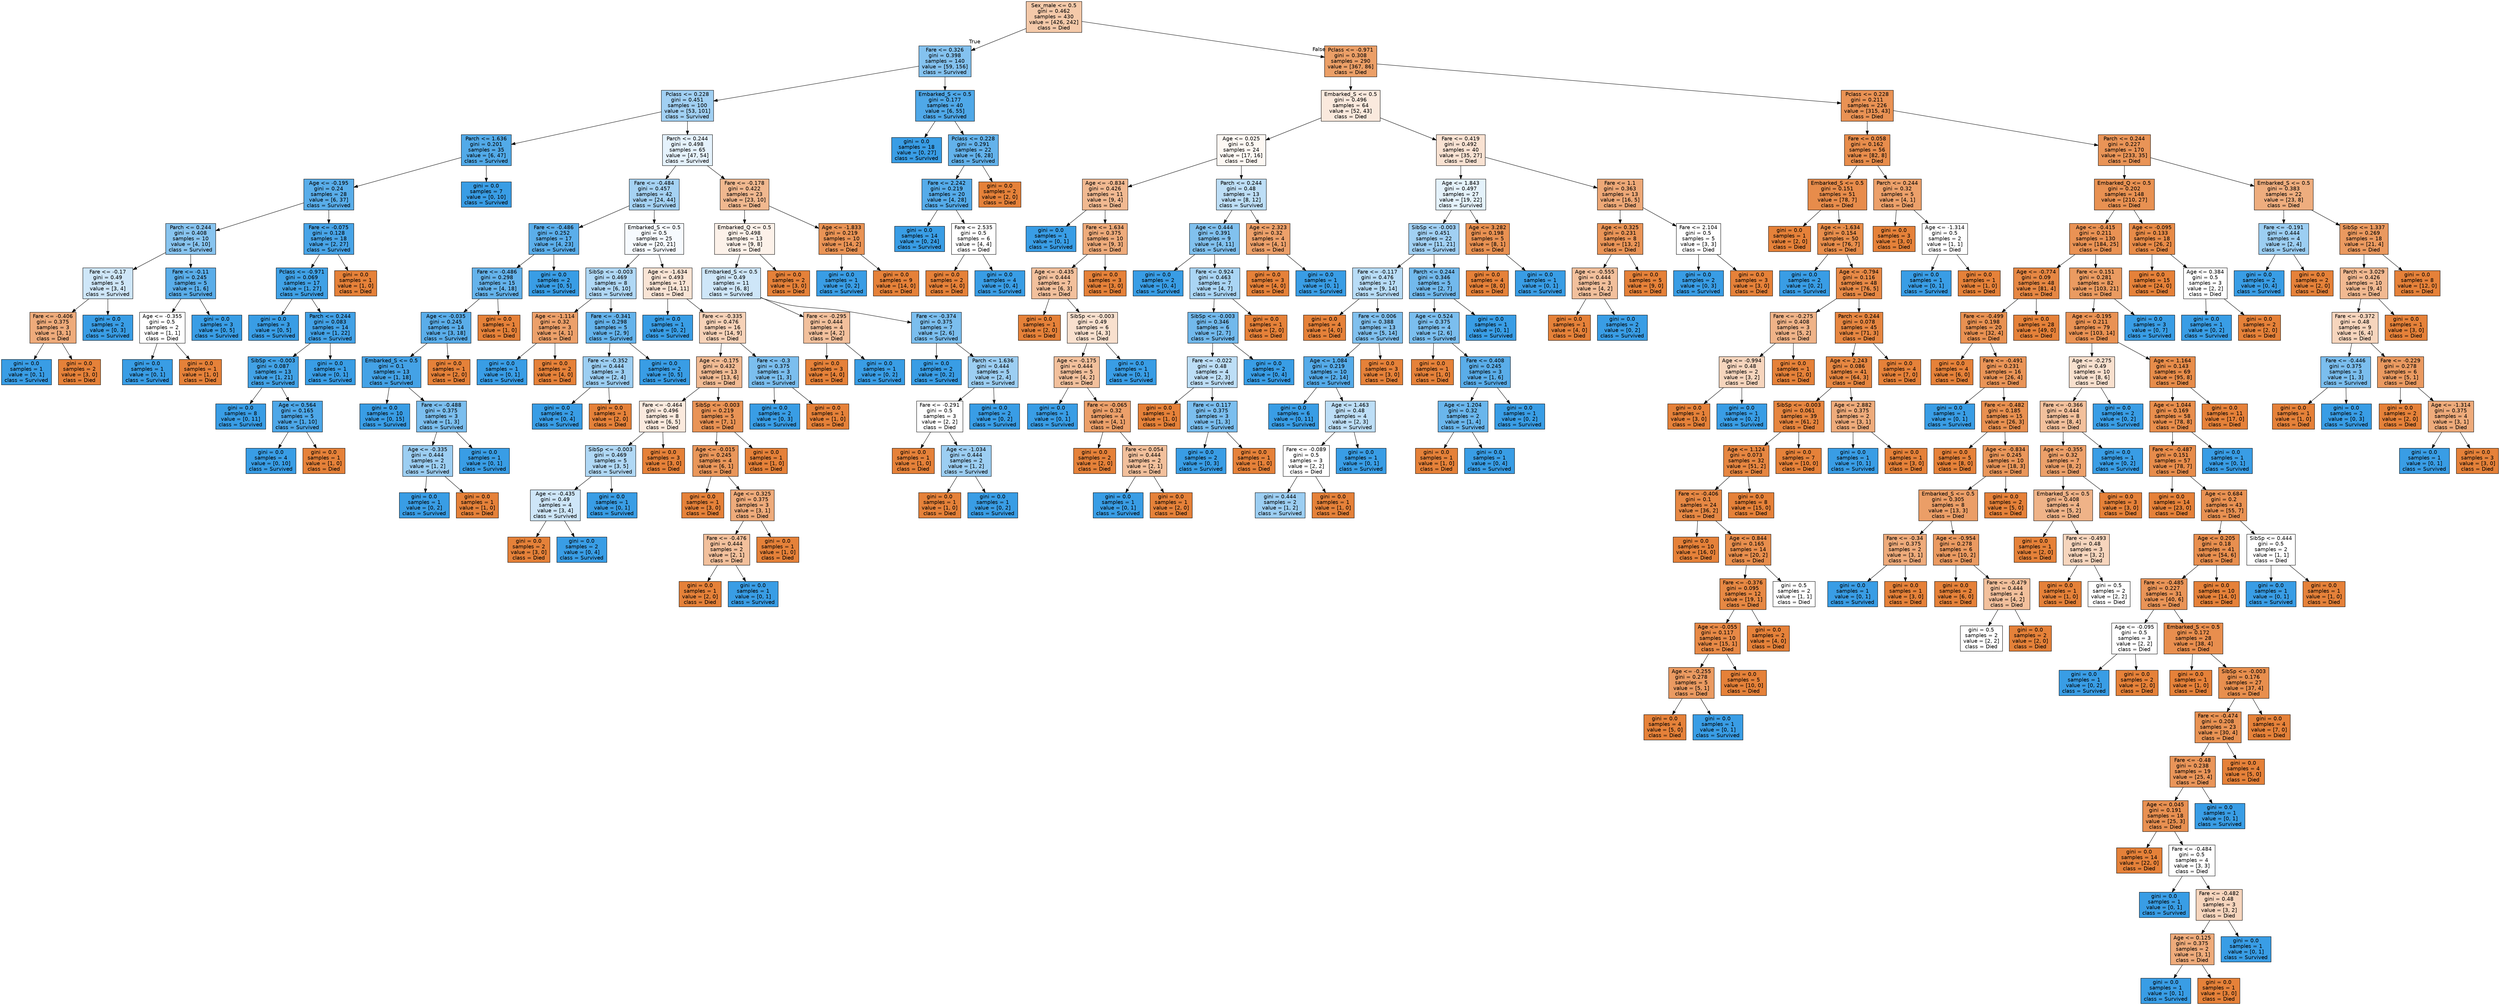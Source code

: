 digraph Tree {
node [shape=box, style="filled", color="black", fontname="helvetica"] ;
edge [fontname="helvetica"] ;
0 [label="Sex_male <= 0.5\ngini = 0.462\nsamples = 430\nvalue = [426, 242]\nclass = Died", fillcolor="#f4c9a9"] ;
1 [label="Fare <= 0.326\ngini = 0.398\nsamples = 140\nvalue = [59, 156]\nclass = Survived", fillcolor="#84c2ef"] ;
0 -> 1 [labeldistance=2.5, labelangle=45, headlabel="True"] ;
2 [label="Pclass <= 0.228\ngini = 0.451\nsamples = 100\nvalue = [53, 101]\nclass = Survived", fillcolor="#a1d0f3"] ;
1 -> 2 ;
3 [label="Parch <= 1.636\ngini = 0.201\nsamples = 35\nvalue = [6, 47]\nclass = Survived", fillcolor="#52aae8"] ;
2 -> 3 ;
4 [label="Age <= -0.195\ngini = 0.24\nsamples = 28\nvalue = [6, 37]\nclass = Survived", fillcolor="#59ade9"] ;
3 -> 4 ;
5 [label="Parch <= 0.244\ngini = 0.408\nsamples = 10\nvalue = [4, 10]\nclass = Survived", fillcolor="#88c4ef"] ;
4 -> 5 ;
6 [label="Fare <= -0.17\ngini = 0.49\nsamples = 5\nvalue = [3, 4]\nclass = Survived", fillcolor="#cee6f8"] ;
5 -> 6 ;
7 [label="Fare <= -0.406\ngini = 0.375\nsamples = 3\nvalue = [3, 1]\nclass = Died", fillcolor="#eeab7b"] ;
6 -> 7 ;
8 [label="gini = 0.0\nsamples = 1\nvalue = [0, 1]\nclass = Survived", fillcolor="#399de5"] ;
7 -> 8 ;
9 [label="gini = 0.0\nsamples = 2\nvalue = [3, 0]\nclass = Died", fillcolor="#e58139"] ;
7 -> 9 ;
10 [label="gini = 0.0\nsamples = 2\nvalue = [0, 3]\nclass = Survived", fillcolor="#399de5"] ;
6 -> 10 ;
11 [label="Fare <= -0.11\ngini = 0.245\nsamples = 5\nvalue = [1, 6]\nclass = Survived", fillcolor="#5aade9"] ;
5 -> 11 ;
12 [label="Age <= -0.355\ngini = 0.5\nsamples = 2\nvalue = [1, 1]\nclass = Died", fillcolor="#ffffff"] ;
11 -> 12 ;
13 [label="gini = 0.0\nsamples = 1\nvalue = [0, 1]\nclass = Survived", fillcolor="#399de5"] ;
12 -> 13 ;
14 [label="gini = 0.0\nsamples = 1\nvalue = [1, 0]\nclass = Died", fillcolor="#e58139"] ;
12 -> 14 ;
15 [label="gini = 0.0\nsamples = 3\nvalue = [0, 5]\nclass = Survived", fillcolor="#399de5"] ;
11 -> 15 ;
16 [label="Fare <= -0.075\ngini = 0.128\nsamples = 18\nvalue = [2, 27]\nclass = Survived", fillcolor="#48a4e7"] ;
4 -> 16 ;
17 [label="Pclass <= -0.971\ngini = 0.069\nsamples = 17\nvalue = [1, 27]\nclass = Survived", fillcolor="#40a1e6"] ;
16 -> 17 ;
18 [label="gini = 0.0\nsamples = 3\nvalue = [0, 5]\nclass = Survived", fillcolor="#399de5"] ;
17 -> 18 ;
19 [label="Parch <= 0.244\ngini = 0.083\nsamples = 14\nvalue = [1, 22]\nclass = Survived", fillcolor="#42a1e6"] ;
17 -> 19 ;
20 [label="SibSp <= -0.003\ngini = 0.087\nsamples = 13\nvalue = [1, 21]\nclass = Survived", fillcolor="#42a2e6"] ;
19 -> 20 ;
21 [label="gini = 0.0\nsamples = 8\nvalue = [0, 11]\nclass = Survived", fillcolor="#399de5"] ;
20 -> 21 ;
22 [label="Age <= 0.564\ngini = 0.165\nsamples = 5\nvalue = [1, 10]\nclass = Survived", fillcolor="#4da7e8"] ;
20 -> 22 ;
23 [label="gini = 0.0\nsamples = 4\nvalue = [0, 10]\nclass = Survived", fillcolor="#399de5"] ;
22 -> 23 ;
24 [label="gini = 0.0\nsamples = 1\nvalue = [1, 0]\nclass = Died", fillcolor="#e58139"] ;
22 -> 24 ;
25 [label="gini = 0.0\nsamples = 1\nvalue = [0, 1]\nclass = Survived", fillcolor="#399de5"] ;
19 -> 25 ;
26 [label="gini = 0.0\nsamples = 1\nvalue = [1, 0]\nclass = Died", fillcolor="#e58139"] ;
16 -> 26 ;
27 [label="gini = 0.0\nsamples = 7\nvalue = [0, 10]\nclass = Survived", fillcolor="#399de5"] ;
3 -> 27 ;
28 [label="Parch <= 0.244\ngini = 0.498\nsamples = 65\nvalue = [47, 54]\nclass = Survived", fillcolor="#e5f2fc"] ;
2 -> 28 ;
29 [label="Fare <= -0.484\ngini = 0.457\nsamples = 42\nvalue = [24, 44]\nclass = Survived", fillcolor="#a5d2f3"] ;
28 -> 29 ;
30 [label="Fare <= -0.486\ngini = 0.252\nsamples = 17\nvalue = [4, 23]\nclass = Survived", fillcolor="#5baeea"] ;
29 -> 30 ;
31 [label="Fare <= -0.486\ngini = 0.298\nsamples = 15\nvalue = [4, 18]\nclass = Survived", fillcolor="#65b3eb"] ;
30 -> 31 ;
32 [label="Age <= -0.035\ngini = 0.245\nsamples = 14\nvalue = [3, 18]\nclass = Survived", fillcolor="#5aade9"] ;
31 -> 32 ;
33 [label="Embarked_S <= 0.5\ngini = 0.1\nsamples = 13\nvalue = [1, 18]\nclass = Survived", fillcolor="#44a2e6"] ;
32 -> 33 ;
34 [label="gini = 0.0\nsamples = 10\nvalue = [0, 15]\nclass = Survived", fillcolor="#399de5"] ;
33 -> 34 ;
35 [label="Fare <= -0.488\ngini = 0.375\nsamples = 3\nvalue = [1, 3]\nclass = Survived", fillcolor="#7bbeee"] ;
33 -> 35 ;
36 [label="Age <= -0.335\ngini = 0.444\nsamples = 2\nvalue = [1, 2]\nclass = Survived", fillcolor="#9ccef2"] ;
35 -> 36 ;
37 [label="gini = 0.0\nsamples = 1\nvalue = [0, 2]\nclass = Survived", fillcolor="#399de5"] ;
36 -> 37 ;
38 [label="gini = 0.0\nsamples = 1\nvalue = [1, 0]\nclass = Died", fillcolor="#e58139"] ;
36 -> 38 ;
39 [label="gini = 0.0\nsamples = 1\nvalue = [0, 1]\nclass = Survived", fillcolor="#399de5"] ;
35 -> 39 ;
40 [label="gini = 0.0\nsamples = 1\nvalue = [2, 0]\nclass = Died", fillcolor="#e58139"] ;
32 -> 40 ;
41 [label="gini = 0.0\nsamples = 1\nvalue = [1, 0]\nclass = Died", fillcolor="#e58139"] ;
31 -> 41 ;
42 [label="gini = 0.0\nsamples = 2\nvalue = [0, 5]\nclass = Survived", fillcolor="#399de5"] ;
30 -> 42 ;
43 [label="Embarked_S <= 0.5\ngini = 0.5\nsamples = 25\nvalue = [20, 21]\nclass = Survived", fillcolor="#f6fafe"] ;
29 -> 43 ;
44 [label="SibSp <= -0.003\ngini = 0.469\nsamples = 8\nvalue = [6, 10]\nclass = Survived", fillcolor="#b0d8f5"] ;
43 -> 44 ;
45 [label="Age <= -1.114\ngini = 0.32\nsamples = 3\nvalue = [4, 1]\nclass = Died", fillcolor="#eca06a"] ;
44 -> 45 ;
46 [label="gini = 0.0\nsamples = 1\nvalue = [0, 1]\nclass = Survived", fillcolor="#399de5"] ;
45 -> 46 ;
47 [label="gini = 0.0\nsamples = 2\nvalue = [4, 0]\nclass = Died", fillcolor="#e58139"] ;
45 -> 47 ;
48 [label="Fare <= -0.341\ngini = 0.298\nsamples = 5\nvalue = [2, 9]\nclass = Survived", fillcolor="#65b3eb"] ;
44 -> 48 ;
49 [label="Fare <= -0.352\ngini = 0.444\nsamples = 3\nvalue = [2, 4]\nclass = Survived", fillcolor="#9ccef2"] ;
48 -> 49 ;
50 [label="gini = 0.0\nsamples = 2\nvalue = [0, 4]\nclass = Survived", fillcolor="#399de5"] ;
49 -> 50 ;
51 [label="gini = 0.0\nsamples = 1\nvalue = [2, 0]\nclass = Died", fillcolor="#e58139"] ;
49 -> 51 ;
52 [label="gini = 0.0\nsamples = 2\nvalue = [0, 5]\nclass = Survived", fillcolor="#399de5"] ;
48 -> 52 ;
53 [label="Age <= -1.634\ngini = 0.493\nsamples = 17\nvalue = [14, 11]\nclass = Died", fillcolor="#f9e4d5"] ;
43 -> 53 ;
54 [label="gini = 0.0\nsamples = 1\nvalue = [0, 2]\nclass = Survived", fillcolor="#399de5"] ;
53 -> 54 ;
55 [label="Fare <= -0.335\ngini = 0.476\nsamples = 16\nvalue = [14, 9]\nclass = Died", fillcolor="#f6d2b8"] ;
53 -> 55 ;
56 [label="Age <= -0.175\ngini = 0.432\nsamples = 13\nvalue = [13, 6]\nclass = Died", fillcolor="#f1bb94"] ;
55 -> 56 ;
57 [label="Fare <= -0.464\ngini = 0.496\nsamples = 8\nvalue = [6, 5]\nclass = Died", fillcolor="#fbeade"] ;
56 -> 57 ;
58 [label="SibSp <= -0.003\ngini = 0.469\nsamples = 5\nvalue = [3, 5]\nclass = Survived", fillcolor="#b0d8f5"] ;
57 -> 58 ;
59 [label="Age <= -0.435\ngini = 0.49\nsamples = 4\nvalue = [3, 4]\nclass = Survived", fillcolor="#cee6f8"] ;
58 -> 59 ;
60 [label="gini = 0.0\nsamples = 2\nvalue = [3, 0]\nclass = Died", fillcolor="#e58139"] ;
59 -> 60 ;
61 [label="gini = 0.0\nsamples = 2\nvalue = [0, 4]\nclass = Survived", fillcolor="#399de5"] ;
59 -> 61 ;
62 [label="gini = 0.0\nsamples = 1\nvalue = [0, 1]\nclass = Survived", fillcolor="#399de5"] ;
58 -> 62 ;
63 [label="gini = 0.0\nsamples = 3\nvalue = [3, 0]\nclass = Died", fillcolor="#e58139"] ;
57 -> 63 ;
64 [label="SibSp <= -0.003\ngini = 0.219\nsamples = 5\nvalue = [7, 1]\nclass = Died", fillcolor="#e99355"] ;
56 -> 64 ;
65 [label="Age <= -0.015\ngini = 0.245\nsamples = 4\nvalue = [6, 1]\nclass = Died", fillcolor="#e9965a"] ;
64 -> 65 ;
66 [label="gini = 0.0\nsamples = 1\nvalue = [3, 0]\nclass = Died", fillcolor="#e58139"] ;
65 -> 66 ;
67 [label="Age <= 0.325\ngini = 0.375\nsamples = 3\nvalue = [3, 1]\nclass = Died", fillcolor="#eeab7b"] ;
65 -> 67 ;
68 [label="Fare <= -0.476\ngini = 0.444\nsamples = 2\nvalue = [2, 1]\nclass = Died", fillcolor="#f2c09c"] ;
67 -> 68 ;
69 [label="gini = 0.0\nsamples = 1\nvalue = [2, 0]\nclass = Died", fillcolor="#e58139"] ;
68 -> 69 ;
70 [label="gini = 0.0\nsamples = 1\nvalue = [0, 1]\nclass = Survived", fillcolor="#399de5"] ;
68 -> 70 ;
71 [label="gini = 0.0\nsamples = 1\nvalue = [1, 0]\nclass = Died", fillcolor="#e58139"] ;
67 -> 71 ;
72 [label="gini = 0.0\nsamples = 1\nvalue = [1, 0]\nclass = Died", fillcolor="#e58139"] ;
64 -> 72 ;
73 [label="Fare <= -0.3\ngini = 0.375\nsamples = 3\nvalue = [1, 3]\nclass = Survived", fillcolor="#7bbeee"] ;
55 -> 73 ;
74 [label="gini = 0.0\nsamples = 2\nvalue = [0, 3]\nclass = Survived", fillcolor="#399de5"] ;
73 -> 74 ;
75 [label="gini = 0.0\nsamples = 1\nvalue = [1, 0]\nclass = Died", fillcolor="#e58139"] ;
73 -> 75 ;
76 [label="Fare <= -0.178\ngini = 0.422\nsamples = 23\nvalue = [23, 10]\nclass = Died", fillcolor="#f0b88f"] ;
28 -> 76 ;
77 [label="Embarked_Q <= 0.5\ngini = 0.498\nsamples = 13\nvalue = [9, 8]\nclass = Died", fillcolor="#fcf1e9"] ;
76 -> 77 ;
78 [label="Embarked_S <= 0.5\ngini = 0.49\nsamples = 11\nvalue = [6, 8]\nclass = Survived", fillcolor="#cee6f8"] ;
77 -> 78 ;
79 [label="Fare <= -0.295\ngini = 0.444\nsamples = 4\nvalue = [4, 2]\nclass = Died", fillcolor="#f2c09c"] ;
78 -> 79 ;
80 [label="gini = 0.0\nsamples = 3\nvalue = [4, 0]\nclass = Died", fillcolor="#e58139"] ;
79 -> 80 ;
81 [label="gini = 0.0\nsamples = 1\nvalue = [0, 2]\nclass = Survived", fillcolor="#399de5"] ;
79 -> 81 ;
82 [label="Fare <= -0.374\ngini = 0.375\nsamples = 7\nvalue = [2, 6]\nclass = Survived", fillcolor="#7bbeee"] ;
78 -> 82 ;
83 [label="gini = 0.0\nsamples = 2\nvalue = [0, 2]\nclass = Survived", fillcolor="#399de5"] ;
82 -> 83 ;
84 [label="Parch <= 1.636\ngini = 0.444\nsamples = 5\nvalue = [2, 4]\nclass = Survived", fillcolor="#9ccef2"] ;
82 -> 84 ;
85 [label="Fare <= -0.291\ngini = 0.5\nsamples = 3\nvalue = [2, 2]\nclass = Died", fillcolor="#ffffff"] ;
84 -> 85 ;
86 [label="gini = 0.0\nsamples = 1\nvalue = [1, 0]\nclass = Died", fillcolor="#e58139"] ;
85 -> 86 ;
87 [label="Age <= -1.034\ngini = 0.444\nsamples = 2\nvalue = [1, 2]\nclass = Survived", fillcolor="#9ccef2"] ;
85 -> 87 ;
88 [label="gini = 0.0\nsamples = 1\nvalue = [1, 0]\nclass = Died", fillcolor="#e58139"] ;
87 -> 88 ;
89 [label="gini = 0.0\nsamples = 1\nvalue = [0, 2]\nclass = Survived", fillcolor="#399de5"] ;
87 -> 89 ;
90 [label="gini = 0.0\nsamples = 2\nvalue = [0, 2]\nclass = Survived", fillcolor="#399de5"] ;
84 -> 90 ;
91 [label="gini = 0.0\nsamples = 2\nvalue = [3, 0]\nclass = Died", fillcolor="#e58139"] ;
77 -> 91 ;
92 [label="Age <= -1.833\ngini = 0.219\nsamples = 10\nvalue = [14, 2]\nclass = Died", fillcolor="#e99355"] ;
76 -> 92 ;
93 [label="gini = 0.0\nsamples = 1\nvalue = [0, 2]\nclass = Survived", fillcolor="#399de5"] ;
92 -> 93 ;
94 [label="gini = 0.0\nsamples = 9\nvalue = [14, 0]\nclass = Died", fillcolor="#e58139"] ;
92 -> 94 ;
95 [label="Embarked_S <= 0.5\ngini = 0.177\nsamples = 40\nvalue = [6, 55]\nclass = Survived", fillcolor="#4fa8e8"] ;
1 -> 95 ;
96 [label="gini = 0.0\nsamples = 18\nvalue = [0, 27]\nclass = Survived", fillcolor="#399de5"] ;
95 -> 96 ;
97 [label="Pclass <= 0.228\ngini = 0.291\nsamples = 22\nvalue = [6, 28]\nclass = Survived", fillcolor="#63b2eb"] ;
95 -> 97 ;
98 [label="Fare <= 2.242\ngini = 0.219\nsamples = 20\nvalue = [4, 28]\nclass = Survived", fillcolor="#55abe9"] ;
97 -> 98 ;
99 [label="gini = 0.0\nsamples = 14\nvalue = [0, 24]\nclass = Survived", fillcolor="#399de5"] ;
98 -> 99 ;
100 [label="Fare <= 2.535\ngini = 0.5\nsamples = 6\nvalue = [4, 4]\nclass = Died", fillcolor="#ffffff"] ;
98 -> 100 ;
101 [label="gini = 0.0\nsamples = 2\nvalue = [4, 0]\nclass = Died", fillcolor="#e58139"] ;
100 -> 101 ;
102 [label="gini = 0.0\nsamples = 4\nvalue = [0, 4]\nclass = Survived", fillcolor="#399de5"] ;
100 -> 102 ;
103 [label="gini = 0.0\nsamples = 2\nvalue = [2, 0]\nclass = Died", fillcolor="#e58139"] ;
97 -> 103 ;
104 [label="Pclass <= -0.971\ngini = 0.308\nsamples = 290\nvalue = [367, 86]\nclass = Died", fillcolor="#eb9f67"] ;
0 -> 104 [labeldistance=2.5, labelangle=-45, headlabel="False"] ;
105 [label="Embarked_S <= 0.5\ngini = 0.496\nsamples = 64\nvalue = [52, 43]\nclass = Died", fillcolor="#fae9dd"] ;
104 -> 105 ;
106 [label="Age <= 0.025\ngini = 0.5\nsamples = 24\nvalue = [17, 16]\nclass = Died", fillcolor="#fdf8f3"] ;
105 -> 106 ;
107 [label="Age <= -0.834\ngini = 0.426\nsamples = 11\nvalue = [9, 4]\nclass = Died", fillcolor="#f1b991"] ;
106 -> 107 ;
108 [label="gini = 0.0\nsamples = 1\nvalue = [0, 1]\nclass = Survived", fillcolor="#399de5"] ;
107 -> 108 ;
109 [label="Fare <= 1.634\ngini = 0.375\nsamples = 10\nvalue = [9, 3]\nclass = Died", fillcolor="#eeab7b"] ;
107 -> 109 ;
110 [label="Age <= -0.435\ngini = 0.444\nsamples = 7\nvalue = [6, 3]\nclass = Died", fillcolor="#f2c09c"] ;
109 -> 110 ;
111 [label="gini = 0.0\nsamples = 1\nvalue = [2, 0]\nclass = Died", fillcolor="#e58139"] ;
110 -> 111 ;
112 [label="SibSp <= -0.003\ngini = 0.49\nsamples = 6\nvalue = [4, 3]\nclass = Died", fillcolor="#f8e0ce"] ;
110 -> 112 ;
113 [label="Age <= -0.175\ngini = 0.444\nsamples = 5\nvalue = [4, 2]\nclass = Died", fillcolor="#f2c09c"] ;
112 -> 113 ;
114 [label="gini = 0.0\nsamples = 1\nvalue = [0, 1]\nclass = Survived", fillcolor="#399de5"] ;
113 -> 114 ;
115 [label="Fare <= -0.065\ngini = 0.32\nsamples = 4\nvalue = [4, 1]\nclass = Died", fillcolor="#eca06a"] ;
113 -> 115 ;
116 [label="gini = 0.0\nsamples = 2\nvalue = [2, 0]\nclass = Died", fillcolor="#e58139"] ;
115 -> 116 ;
117 [label="Fare <= 0.054\ngini = 0.444\nsamples = 2\nvalue = [2, 1]\nclass = Died", fillcolor="#f2c09c"] ;
115 -> 117 ;
118 [label="gini = 0.0\nsamples = 1\nvalue = [0, 1]\nclass = Survived", fillcolor="#399de5"] ;
117 -> 118 ;
119 [label="gini = 0.0\nsamples = 1\nvalue = [2, 0]\nclass = Died", fillcolor="#e58139"] ;
117 -> 119 ;
120 [label="gini = 0.0\nsamples = 1\nvalue = [0, 1]\nclass = Survived", fillcolor="#399de5"] ;
112 -> 120 ;
121 [label="gini = 0.0\nsamples = 3\nvalue = [3, 0]\nclass = Died", fillcolor="#e58139"] ;
109 -> 121 ;
122 [label="Parch <= 0.244\ngini = 0.48\nsamples = 13\nvalue = [8, 12]\nclass = Survived", fillcolor="#bddef6"] ;
106 -> 122 ;
123 [label="Age <= 0.444\ngini = 0.391\nsamples = 9\nvalue = [4, 11]\nclass = Survived", fillcolor="#81c1ee"] ;
122 -> 123 ;
124 [label="gini = 0.0\nsamples = 2\nvalue = [0, 4]\nclass = Survived", fillcolor="#399de5"] ;
123 -> 124 ;
125 [label="Fare <= 0.924\ngini = 0.463\nsamples = 7\nvalue = [4, 7]\nclass = Survived", fillcolor="#aad5f4"] ;
123 -> 125 ;
126 [label="SibSp <= -0.003\ngini = 0.346\nsamples = 6\nvalue = [2, 7]\nclass = Survived", fillcolor="#72b9ec"] ;
125 -> 126 ;
127 [label="Fare <= -0.022\ngini = 0.48\nsamples = 4\nvalue = [2, 3]\nclass = Survived", fillcolor="#bddef6"] ;
126 -> 127 ;
128 [label="gini = 0.0\nsamples = 1\nvalue = [1, 0]\nclass = Died", fillcolor="#e58139"] ;
127 -> 128 ;
129 [label="Fare <= 0.117\ngini = 0.375\nsamples = 3\nvalue = [1, 3]\nclass = Survived", fillcolor="#7bbeee"] ;
127 -> 129 ;
130 [label="gini = 0.0\nsamples = 2\nvalue = [0, 3]\nclass = Survived", fillcolor="#399de5"] ;
129 -> 130 ;
131 [label="gini = 0.0\nsamples = 1\nvalue = [1, 0]\nclass = Died", fillcolor="#e58139"] ;
129 -> 131 ;
132 [label="gini = 0.0\nsamples = 2\nvalue = [0, 4]\nclass = Survived", fillcolor="#399de5"] ;
126 -> 132 ;
133 [label="gini = 0.0\nsamples = 1\nvalue = [2, 0]\nclass = Died", fillcolor="#e58139"] ;
125 -> 133 ;
134 [label="Age <= 2.323\ngini = 0.32\nsamples = 4\nvalue = [4, 1]\nclass = Died", fillcolor="#eca06a"] ;
122 -> 134 ;
135 [label="gini = 0.0\nsamples = 3\nvalue = [4, 0]\nclass = Died", fillcolor="#e58139"] ;
134 -> 135 ;
136 [label="gini = 0.0\nsamples = 1\nvalue = [0, 1]\nclass = Survived", fillcolor="#399de5"] ;
134 -> 136 ;
137 [label="Fare <= 0.419\ngini = 0.492\nsamples = 40\nvalue = [35, 27]\nclass = Died", fillcolor="#f9e2d2"] ;
105 -> 137 ;
138 [label="Age <= 1.843\ngini = 0.497\nsamples = 27\nvalue = [19, 22]\nclass = Survived", fillcolor="#e4f2fb"] ;
137 -> 138 ;
139 [label="SibSp <= -0.003\ngini = 0.451\nsamples = 22\nvalue = [11, 21]\nclass = Survived", fillcolor="#a1d0f3"] ;
138 -> 139 ;
140 [label="Fare <= -0.117\ngini = 0.476\nsamples = 17\nvalue = [9, 14]\nclass = Survived", fillcolor="#b8dcf6"] ;
139 -> 140 ;
141 [label="gini = 0.0\nsamples = 4\nvalue = [4, 0]\nclass = Died", fillcolor="#e58139"] ;
140 -> 141 ;
142 [label="Fare <= 0.006\ngini = 0.388\nsamples = 13\nvalue = [5, 14]\nclass = Survived", fillcolor="#80c0ee"] ;
140 -> 142 ;
143 [label="Age <= 1.084\ngini = 0.219\nsamples = 10\nvalue = [2, 14]\nclass = Survived", fillcolor="#55abe9"] ;
142 -> 143 ;
144 [label="gini = 0.0\nsamples = 6\nvalue = [0, 11]\nclass = Survived", fillcolor="#399de5"] ;
143 -> 144 ;
145 [label="Age <= 1.463\ngini = 0.48\nsamples = 4\nvalue = [2, 3]\nclass = Survived", fillcolor="#bddef6"] ;
143 -> 145 ;
146 [label="Fare <= -0.089\ngini = 0.5\nsamples = 3\nvalue = [2, 2]\nclass = Died", fillcolor="#ffffff"] ;
145 -> 146 ;
147 [label="gini = 0.444\nsamples = 2\nvalue = [1, 2]\nclass = Survived", fillcolor="#9ccef2"] ;
146 -> 147 ;
148 [label="gini = 0.0\nsamples = 1\nvalue = [1, 0]\nclass = Died", fillcolor="#e58139"] ;
146 -> 148 ;
149 [label="gini = 0.0\nsamples = 1\nvalue = [0, 1]\nclass = Survived", fillcolor="#399de5"] ;
145 -> 149 ;
150 [label="gini = 0.0\nsamples = 3\nvalue = [3, 0]\nclass = Died", fillcolor="#e58139"] ;
142 -> 150 ;
151 [label="Parch <= 0.244\ngini = 0.346\nsamples = 5\nvalue = [2, 7]\nclass = Survived", fillcolor="#72b9ec"] ;
139 -> 151 ;
152 [label="Age <= 0.524\ngini = 0.375\nsamples = 4\nvalue = [2, 6]\nclass = Survived", fillcolor="#7bbeee"] ;
151 -> 152 ;
153 [label="gini = 0.0\nsamples = 1\nvalue = [1, 0]\nclass = Died", fillcolor="#e58139"] ;
152 -> 153 ;
154 [label="Fare <= 0.408\ngini = 0.245\nsamples = 3\nvalue = [1, 6]\nclass = Survived", fillcolor="#5aade9"] ;
152 -> 154 ;
155 [label="Age <= 1.204\ngini = 0.32\nsamples = 2\nvalue = [1, 4]\nclass = Survived", fillcolor="#6ab6ec"] ;
154 -> 155 ;
156 [label="gini = 0.0\nsamples = 1\nvalue = [1, 0]\nclass = Died", fillcolor="#e58139"] ;
155 -> 156 ;
157 [label="gini = 0.0\nsamples = 1\nvalue = [0, 4]\nclass = Survived", fillcolor="#399de5"] ;
155 -> 157 ;
158 [label="gini = 0.0\nsamples = 1\nvalue = [0, 2]\nclass = Survived", fillcolor="#399de5"] ;
154 -> 158 ;
159 [label="gini = 0.0\nsamples = 1\nvalue = [0, 1]\nclass = Survived", fillcolor="#399de5"] ;
151 -> 159 ;
160 [label="Age <= 3.282\ngini = 0.198\nsamples = 5\nvalue = [8, 1]\nclass = Died", fillcolor="#e89152"] ;
138 -> 160 ;
161 [label="gini = 0.0\nsamples = 4\nvalue = [8, 0]\nclass = Died", fillcolor="#e58139"] ;
160 -> 161 ;
162 [label="gini = 0.0\nsamples = 1\nvalue = [0, 1]\nclass = Survived", fillcolor="#399de5"] ;
160 -> 162 ;
163 [label="Fare <= 1.1\ngini = 0.363\nsamples = 13\nvalue = [16, 5]\nclass = Died", fillcolor="#eda877"] ;
137 -> 163 ;
164 [label="Age <= 0.325\ngini = 0.231\nsamples = 8\nvalue = [13, 2]\nclass = Died", fillcolor="#e99457"] ;
163 -> 164 ;
165 [label="Age <= -0.555\ngini = 0.444\nsamples = 3\nvalue = [4, 2]\nclass = Died", fillcolor="#f2c09c"] ;
164 -> 165 ;
166 [label="gini = 0.0\nsamples = 1\nvalue = [4, 0]\nclass = Died", fillcolor="#e58139"] ;
165 -> 166 ;
167 [label="gini = 0.0\nsamples = 2\nvalue = [0, 2]\nclass = Survived", fillcolor="#399de5"] ;
165 -> 167 ;
168 [label="gini = 0.0\nsamples = 5\nvalue = [9, 0]\nclass = Died", fillcolor="#e58139"] ;
164 -> 168 ;
169 [label="Fare <= 2.104\ngini = 0.5\nsamples = 5\nvalue = [3, 3]\nclass = Died", fillcolor="#ffffff"] ;
163 -> 169 ;
170 [label="gini = 0.0\nsamples = 2\nvalue = [0, 3]\nclass = Survived", fillcolor="#399de5"] ;
169 -> 170 ;
171 [label="gini = 0.0\nsamples = 3\nvalue = [3, 0]\nclass = Died", fillcolor="#e58139"] ;
169 -> 171 ;
172 [label="Pclass <= 0.228\ngini = 0.211\nsamples = 226\nvalue = [315, 43]\nclass = Died", fillcolor="#e99254"] ;
104 -> 172 ;
173 [label="Fare <= 0.058\ngini = 0.162\nsamples = 56\nvalue = [82, 8]\nclass = Died", fillcolor="#e88d4c"] ;
172 -> 173 ;
174 [label="Embarked_S <= 0.5\ngini = 0.151\nsamples = 51\nvalue = [78, 7]\nclass = Died", fillcolor="#e78c4b"] ;
173 -> 174 ;
175 [label="gini = 0.0\nsamples = 1\nvalue = [2, 0]\nclass = Died", fillcolor="#e58139"] ;
174 -> 175 ;
176 [label="Age <= -1.634\ngini = 0.154\nsamples = 50\nvalue = [76, 7]\nclass = Died", fillcolor="#e78d4b"] ;
174 -> 176 ;
177 [label="gini = 0.0\nsamples = 2\nvalue = [0, 2]\nclass = Survived", fillcolor="#399de5"] ;
176 -> 177 ;
178 [label="Age <= -0.794\ngini = 0.116\nsamples = 48\nvalue = [76, 5]\nclass = Died", fillcolor="#e78946"] ;
176 -> 178 ;
179 [label="Fare <= -0.275\ngini = 0.408\nsamples = 3\nvalue = [5, 2]\nclass = Died", fillcolor="#efb388"] ;
178 -> 179 ;
180 [label="Age <= -0.994\ngini = 0.48\nsamples = 2\nvalue = [3, 2]\nclass = Died", fillcolor="#f6d5bd"] ;
179 -> 180 ;
181 [label="gini = 0.0\nsamples = 1\nvalue = [3, 0]\nclass = Died", fillcolor="#e58139"] ;
180 -> 181 ;
182 [label="gini = 0.0\nsamples = 1\nvalue = [0, 2]\nclass = Survived", fillcolor="#399de5"] ;
180 -> 182 ;
183 [label="gini = 0.0\nsamples = 1\nvalue = [2, 0]\nclass = Died", fillcolor="#e58139"] ;
179 -> 183 ;
184 [label="Parch <= 0.244\ngini = 0.078\nsamples = 45\nvalue = [71, 3]\nclass = Died", fillcolor="#e68641"] ;
178 -> 184 ;
185 [label="Age <= 2.243\ngini = 0.086\nsamples = 41\nvalue = [64, 3]\nclass = Died", fillcolor="#e68742"] ;
184 -> 185 ;
186 [label="SibSp <= -0.003\ngini = 0.061\nsamples = 39\nvalue = [61, 2]\nclass = Died", fillcolor="#e6853f"] ;
185 -> 186 ;
187 [label="Age <= 1.124\ngini = 0.073\nsamples = 32\nvalue = [51, 2]\nclass = Died", fillcolor="#e68641"] ;
186 -> 187 ;
188 [label="Fare <= -0.406\ngini = 0.1\nsamples = 24\nvalue = [36, 2]\nclass = Died", fillcolor="#e68844"] ;
187 -> 188 ;
189 [label="gini = 0.0\nsamples = 10\nvalue = [16, 0]\nclass = Died", fillcolor="#e58139"] ;
188 -> 189 ;
190 [label="Age <= 0.844\ngini = 0.165\nsamples = 14\nvalue = [20, 2]\nclass = Died", fillcolor="#e88e4d"] ;
188 -> 190 ;
191 [label="Fare <= -0.376\ngini = 0.095\nsamples = 12\nvalue = [19, 1]\nclass = Died", fillcolor="#e68843"] ;
190 -> 191 ;
192 [label="Age <= -0.055\ngini = 0.117\nsamples = 10\nvalue = [15, 1]\nclass = Died", fillcolor="#e78946"] ;
191 -> 192 ;
193 [label="Age <= -0.255\ngini = 0.278\nsamples = 5\nvalue = [5, 1]\nclass = Died", fillcolor="#ea9a61"] ;
192 -> 193 ;
194 [label="gini = 0.0\nsamples = 4\nvalue = [5, 0]\nclass = Died", fillcolor="#e58139"] ;
193 -> 194 ;
195 [label="gini = 0.0\nsamples = 1\nvalue = [0, 1]\nclass = Survived", fillcolor="#399de5"] ;
193 -> 195 ;
196 [label="gini = 0.0\nsamples = 5\nvalue = [10, 0]\nclass = Died", fillcolor="#e58139"] ;
192 -> 196 ;
197 [label="gini = 0.0\nsamples = 2\nvalue = [4, 0]\nclass = Died", fillcolor="#e58139"] ;
191 -> 197 ;
198 [label="gini = 0.5\nsamples = 2\nvalue = [1, 1]\nclass = Died", fillcolor="#ffffff"] ;
190 -> 198 ;
199 [label="gini = 0.0\nsamples = 8\nvalue = [15, 0]\nclass = Died", fillcolor="#e58139"] ;
187 -> 199 ;
200 [label="gini = 0.0\nsamples = 7\nvalue = [10, 0]\nclass = Died", fillcolor="#e58139"] ;
186 -> 200 ;
201 [label="Age <= 2.882\ngini = 0.375\nsamples = 2\nvalue = [3, 1]\nclass = Died", fillcolor="#eeab7b"] ;
185 -> 201 ;
202 [label="gini = 0.0\nsamples = 1\nvalue = [0, 1]\nclass = Survived", fillcolor="#399de5"] ;
201 -> 202 ;
203 [label="gini = 0.0\nsamples = 1\nvalue = [3, 0]\nclass = Died", fillcolor="#e58139"] ;
201 -> 203 ;
204 [label="gini = 0.0\nsamples = 4\nvalue = [7, 0]\nclass = Died", fillcolor="#e58139"] ;
184 -> 204 ;
205 [label="Parch <= 0.244\ngini = 0.32\nsamples = 5\nvalue = [4, 1]\nclass = Died", fillcolor="#eca06a"] ;
173 -> 205 ;
206 [label="gini = 0.0\nsamples = 3\nvalue = [3, 0]\nclass = Died", fillcolor="#e58139"] ;
205 -> 206 ;
207 [label="Age <= -1.314\ngini = 0.5\nsamples = 2\nvalue = [1, 1]\nclass = Died", fillcolor="#ffffff"] ;
205 -> 207 ;
208 [label="gini = 0.0\nsamples = 1\nvalue = [0, 1]\nclass = Survived", fillcolor="#399de5"] ;
207 -> 208 ;
209 [label="gini = 0.0\nsamples = 1\nvalue = [1, 0]\nclass = Died", fillcolor="#e58139"] ;
207 -> 209 ;
210 [label="Parch <= 0.244\ngini = 0.227\nsamples = 170\nvalue = [233, 35]\nclass = Died", fillcolor="#e99457"] ;
172 -> 210 ;
211 [label="Embarked_Q <= 0.5\ngini = 0.202\nsamples = 148\nvalue = [210, 27]\nclass = Died", fillcolor="#e89152"] ;
210 -> 211 ;
212 [label="Age <= -0.415\ngini = 0.211\nsamples = 130\nvalue = [184, 25]\nclass = Died", fillcolor="#e99254"] ;
211 -> 212 ;
213 [label="Age <= -0.774\ngini = 0.09\nsamples = 48\nvalue = [81, 4]\nclass = Died", fillcolor="#e68743"] ;
212 -> 213 ;
214 [label="Fare <= -0.499\ngini = 0.198\nsamples = 20\nvalue = [32, 4]\nclass = Died", fillcolor="#e89152"] ;
213 -> 214 ;
215 [label="gini = 0.0\nsamples = 4\nvalue = [6, 0]\nclass = Died", fillcolor="#e58139"] ;
214 -> 215 ;
216 [label="Fare <= -0.491\ngini = 0.231\nsamples = 16\nvalue = [26, 4]\nclass = Died", fillcolor="#e99457"] ;
214 -> 216 ;
217 [label="gini = 0.0\nsamples = 1\nvalue = [0, 1]\nclass = Survived", fillcolor="#399de5"] ;
216 -> 217 ;
218 [label="Fare <= -0.482\ngini = 0.185\nsamples = 15\nvalue = [26, 3]\nclass = Died", fillcolor="#e89050"] ;
216 -> 218 ;
219 [label="gini = 0.0\nsamples = 5\nvalue = [8, 0]\nclass = Died", fillcolor="#e58139"] ;
218 -> 219 ;
220 [label="Age <= -0.834\ngini = 0.245\nsamples = 10\nvalue = [18, 3]\nclass = Died", fillcolor="#e9965a"] ;
218 -> 220 ;
221 [label="Embarked_S <= 0.5\ngini = 0.305\nsamples = 8\nvalue = [13, 3]\nclass = Died", fillcolor="#eb9e67"] ;
220 -> 221 ;
222 [label="Fare <= -0.34\ngini = 0.375\nsamples = 2\nvalue = [3, 1]\nclass = Died", fillcolor="#eeab7b"] ;
221 -> 222 ;
223 [label="gini = 0.0\nsamples = 1\nvalue = [0, 1]\nclass = Survived", fillcolor="#399de5"] ;
222 -> 223 ;
224 [label="gini = 0.0\nsamples = 1\nvalue = [3, 0]\nclass = Died", fillcolor="#e58139"] ;
222 -> 224 ;
225 [label="Age <= -0.954\ngini = 0.278\nsamples = 6\nvalue = [10, 2]\nclass = Died", fillcolor="#ea9a61"] ;
221 -> 225 ;
226 [label="gini = 0.0\nsamples = 2\nvalue = [6, 0]\nclass = Died", fillcolor="#e58139"] ;
225 -> 226 ;
227 [label="Fare <= -0.479\ngini = 0.444\nsamples = 4\nvalue = [4, 2]\nclass = Died", fillcolor="#f2c09c"] ;
225 -> 227 ;
228 [label="gini = 0.5\nsamples = 2\nvalue = [2, 2]\nclass = Died", fillcolor="#ffffff"] ;
227 -> 228 ;
229 [label="gini = 0.0\nsamples = 2\nvalue = [2, 0]\nclass = Died", fillcolor="#e58139"] ;
227 -> 229 ;
230 [label="gini = 0.0\nsamples = 2\nvalue = [5, 0]\nclass = Died", fillcolor="#e58139"] ;
220 -> 230 ;
231 [label="gini = 0.0\nsamples = 28\nvalue = [49, 0]\nclass = Died", fillcolor="#e58139"] ;
213 -> 231 ;
232 [label="Fare <= 0.151\ngini = 0.281\nsamples = 82\nvalue = [103, 21]\nclass = Died", fillcolor="#ea9b61"] ;
212 -> 232 ;
233 [label="Age <= -0.195\ngini = 0.211\nsamples = 79\nvalue = [103, 14]\nclass = Died", fillcolor="#e99254"] ;
232 -> 233 ;
234 [label="Age <= -0.275\ngini = 0.49\nsamples = 10\nvalue = [8, 6]\nclass = Died", fillcolor="#f8e0ce"] ;
233 -> 234 ;
235 [label="Fare <= -0.366\ngini = 0.444\nsamples = 8\nvalue = [8, 4]\nclass = Died", fillcolor="#f2c09c"] ;
234 -> 235 ;
236 [label="Age <= -0.355\ngini = 0.32\nsamples = 7\nvalue = [8, 2]\nclass = Died", fillcolor="#eca06a"] ;
235 -> 236 ;
237 [label="Embarked_S <= 0.5\ngini = 0.408\nsamples = 4\nvalue = [5, 2]\nclass = Died", fillcolor="#efb388"] ;
236 -> 237 ;
238 [label="gini = 0.0\nsamples = 1\nvalue = [2, 0]\nclass = Died", fillcolor="#e58139"] ;
237 -> 238 ;
239 [label="Fare <= -0.493\ngini = 0.48\nsamples = 3\nvalue = [3, 2]\nclass = Died", fillcolor="#f6d5bd"] ;
237 -> 239 ;
240 [label="gini = 0.0\nsamples = 1\nvalue = [1, 0]\nclass = Died", fillcolor="#e58139"] ;
239 -> 240 ;
241 [label="gini = 0.5\nsamples = 2\nvalue = [2, 2]\nclass = Died", fillcolor="#ffffff"] ;
239 -> 241 ;
242 [label="gini = 0.0\nsamples = 3\nvalue = [3, 0]\nclass = Died", fillcolor="#e58139"] ;
236 -> 242 ;
243 [label="gini = 0.0\nsamples = 1\nvalue = [0, 2]\nclass = Survived", fillcolor="#399de5"] ;
235 -> 243 ;
244 [label="gini = 0.0\nsamples = 2\nvalue = [0, 2]\nclass = Survived", fillcolor="#399de5"] ;
234 -> 244 ;
245 [label="Age <= 1.164\ngini = 0.143\nsamples = 69\nvalue = [95, 8]\nclass = Died", fillcolor="#e78c4a"] ;
233 -> 245 ;
246 [label="Age <= 1.044\ngini = 0.169\nsamples = 58\nvalue = [78, 8]\nclass = Died", fillcolor="#e88e4d"] ;
245 -> 246 ;
247 [label="Fare <= -0.487\ngini = 0.151\nsamples = 57\nvalue = [78, 7]\nclass = Died", fillcolor="#e78c4b"] ;
246 -> 247 ;
248 [label="gini = 0.0\nsamples = 14\nvalue = [23, 0]\nclass = Died", fillcolor="#e58139"] ;
247 -> 248 ;
249 [label="Age <= 0.684\ngini = 0.2\nsamples = 43\nvalue = [55, 7]\nclass = Died", fillcolor="#e89152"] ;
247 -> 249 ;
250 [label="Age <= 0.205\ngini = 0.18\nsamples = 41\nvalue = [54, 6]\nclass = Died", fillcolor="#e88f4f"] ;
249 -> 250 ;
251 [label="Fare <= -0.485\ngini = 0.227\nsamples = 31\nvalue = [40, 6]\nclass = Died", fillcolor="#e99457"] ;
250 -> 251 ;
252 [label="Age <= -0.095\ngini = 0.5\nsamples = 3\nvalue = [2, 2]\nclass = Died", fillcolor="#ffffff"] ;
251 -> 252 ;
253 [label="gini = 0.0\nsamples = 1\nvalue = [0, 2]\nclass = Survived", fillcolor="#399de5"] ;
252 -> 253 ;
254 [label="gini = 0.0\nsamples = 2\nvalue = [2, 0]\nclass = Died", fillcolor="#e58139"] ;
252 -> 254 ;
255 [label="Embarked_S <= 0.5\ngini = 0.172\nsamples = 28\nvalue = [38, 4]\nclass = Died", fillcolor="#e88e4e"] ;
251 -> 255 ;
256 [label="gini = 0.0\nsamples = 1\nvalue = [1, 0]\nclass = Died", fillcolor="#e58139"] ;
255 -> 256 ;
257 [label="SibSp <= -0.003\ngini = 0.176\nsamples = 27\nvalue = [37, 4]\nclass = Died", fillcolor="#e88f4e"] ;
255 -> 257 ;
258 [label="Fare <= -0.474\ngini = 0.208\nsamples = 23\nvalue = [30, 4]\nclass = Died", fillcolor="#e89253"] ;
257 -> 258 ;
259 [label="Fare <= -0.48\ngini = 0.238\nsamples = 19\nvalue = [25, 4]\nclass = Died", fillcolor="#e99559"] ;
258 -> 259 ;
260 [label="Age <= 0.045\ngini = 0.191\nsamples = 18\nvalue = [25, 3]\nclass = Died", fillcolor="#e89051"] ;
259 -> 260 ;
261 [label="gini = 0.0\nsamples = 14\nvalue = [22, 0]\nclass = Died", fillcolor="#e58139"] ;
260 -> 261 ;
262 [label="Fare <= -0.484\ngini = 0.5\nsamples = 4\nvalue = [3, 3]\nclass = Died", fillcolor="#ffffff"] ;
260 -> 262 ;
263 [label="gini = 0.0\nsamples = 1\nvalue = [0, 1]\nclass = Survived", fillcolor="#399de5"] ;
262 -> 263 ;
264 [label="Fare <= -0.482\ngini = 0.48\nsamples = 3\nvalue = [3, 2]\nclass = Died", fillcolor="#f6d5bd"] ;
262 -> 264 ;
265 [label="Age <= 0.125\ngini = 0.375\nsamples = 2\nvalue = [3, 1]\nclass = Died", fillcolor="#eeab7b"] ;
264 -> 265 ;
266 [label="gini = 0.0\nsamples = 1\nvalue = [0, 1]\nclass = Survived", fillcolor="#399de5"] ;
265 -> 266 ;
267 [label="gini = 0.0\nsamples = 1\nvalue = [3, 0]\nclass = Died", fillcolor="#e58139"] ;
265 -> 267 ;
268 [label="gini = 0.0\nsamples = 1\nvalue = [0, 1]\nclass = Survived", fillcolor="#399de5"] ;
264 -> 268 ;
269 [label="gini = 0.0\nsamples = 1\nvalue = [0, 1]\nclass = Survived", fillcolor="#399de5"] ;
259 -> 269 ;
270 [label="gini = 0.0\nsamples = 4\nvalue = [5, 0]\nclass = Died", fillcolor="#e58139"] ;
258 -> 270 ;
271 [label="gini = 0.0\nsamples = 4\nvalue = [7, 0]\nclass = Died", fillcolor="#e58139"] ;
257 -> 271 ;
272 [label="gini = 0.0\nsamples = 10\nvalue = [14, 0]\nclass = Died", fillcolor="#e58139"] ;
250 -> 272 ;
273 [label="SibSp <= 0.444\ngini = 0.5\nsamples = 2\nvalue = [1, 1]\nclass = Died", fillcolor="#ffffff"] ;
249 -> 273 ;
274 [label="gini = 0.0\nsamples = 1\nvalue = [0, 1]\nclass = Survived", fillcolor="#399de5"] ;
273 -> 274 ;
275 [label="gini = 0.0\nsamples = 1\nvalue = [1, 0]\nclass = Died", fillcolor="#e58139"] ;
273 -> 275 ;
276 [label="gini = 0.0\nsamples = 1\nvalue = [0, 1]\nclass = Survived", fillcolor="#399de5"] ;
246 -> 276 ;
277 [label="gini = 0.0\nsamples = 11\nvalue = [17, 0]\nclass = Died", fillcolor="#e58139"] ;
245 -> 277 ;
278 [label="gini = 0.0\nsamples = 3\nvalue = [0, 7]\nclass = Survived", fillcolor="#399de5"] ;
232 -> 278 ;
279 [label="Age <= -0.095\ngini = 0.133\nsamples = 18\nvalue = [26, 2]\nclass = Died", fillcolor="#e78b48"] ;
211 -> 279 ;
280 [label="gini = 0.0\nsamples = 15\nvalue = [24, 0]\nclass = Died", fillcolor="#e58139"] ;
279 -> 280 ;
281 [label="Age <= 0.384\ngini = 0.5\nsamples = 3\nvalue = [2, 2]\nclass = Died", fillcolor="#ffffff"] ;
279 -> 281 ;
282 [label="gini = 0.0\nsamples = 1\nvalue = [0, 2]\nclass = Survived", fillcolor="#399de5"] ;
281 -> 282 ;
283 [label="gini = 0.0\nsamples = 2\nvalue = [2, 0]\nclass = Died", fillcolor="#e58139"] ;
281 -> 283 ;
284 [label="Embarked_S <= 0.5\ngini = 0.383\nsamples = 22\nvalue = [23, 8]\nclass = Died", fillcolor="#eead7e"] ;
210 -> 284 ;
285 [label="Fare <= -0.191\ngini = 0.444\nsamples = 4\nvalue = [2, 4]\nclass = Survived", fillcolor="#9ccef2"] ;
284 -> 285 ;
286 [label="gini = 0.0\nsamples = 2\nvalue = [0, 4]\nclass = Survived", fillcolor="#399de5"] ;
285 -> 286 ;
287 [label="gini = 0.0\nsamples = 2\nvalue = [2, 0]\nclass = Died", fillcolor="#e58139"] ;
285 -> 287 ;
288 [label="SibSp <= 1.337\ngini = 0.269\nsamples = 18\nvalue = [21, 4]\nclass = Died", fillcolor="#ea995f"] ;
284 -> 288 ;
289 [label="Parch <= 3.029\ngini = 0.426\nsamples = 10\nvalue = [9, 4]\nclass = Died", fillcolor="#f1b991"] ;
288 -> 289 ;
290 [label="Fare <= -0.372\ngini = 0.48\nsamples = 9\nvalue = [6, 4]\nclass = Died", fillcolor="#f6d5bd"] ;
289 -> 290 ;
291 [label="Fare <= -0.446\ngini = 0.375\nsamples = 3\nvalue = [1, 3]\nclass = Survived", fillcolor="#7bbeee"] ;
290 -> 291 ;
292 [label="gini = 0.0\nsamples = 1\nvalue = [1, 0]\nclass = Died", fillcolor="#e58139"] ;
291 -> 292 ;
293 [label="gini = 0.0\nsamples = 2\nvalue = [0, 3]\nclass = Survived", fillcolor="#399de5"] ;
291 -> 293 ;
294 [label="Fare <= -0.229\ngini = 0.278\nsamples = 6\nvalue = [5, 1]\nclass = Died", fillcolor="#ea9a61"] ;
290 -> 294 ;
295 [label="gini = 0.0\nsamples = 2\nvalue = [2, 0]\nclass = Died", fillcolor="#e58139"] ;
294 -> 295 ;
296 [label="Age <= -1.314\ngini = 0.375\nsamples = 4\nvalue = [3, 1]\nclass = Died", fillcolor="#eeab7b"] ;
294 -> 296 ;
297 [label="gini = 0.0\nsamples = 1\nvalue = [0, 1]\nclass = Survived", fillcolor="#399de5"] ;
296 -> 297 ;
298 [label="gini = 0.0\nsamples = 3\nvalue = [3, 0]\nclass = Died", fillcolor="#e58139"] ;
296 -> 298 ;
299 [label="gini = 0.0\nsamples = 1\nvalue = [3, 0]\nclass = Died", fillcolor="#e58139"] ;
289 -> 299 ;
300 [label="gini = 0.0\nsamples = 8\nvalue = [12, 0]\nclass = Died", fillcolor="#e58139"] ;
288 -> 300 ;
}